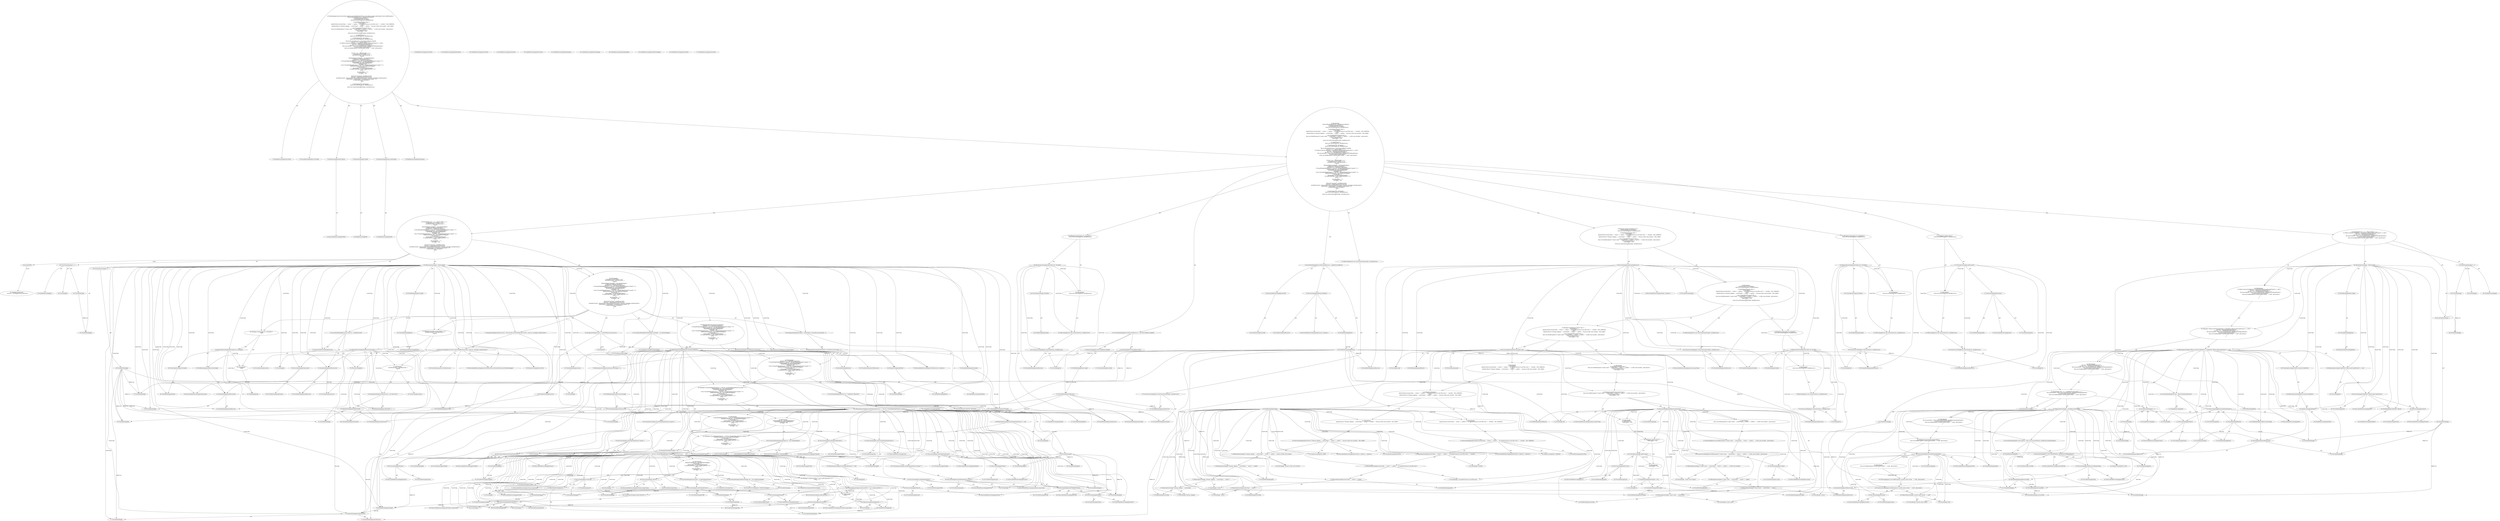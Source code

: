 digraph "getResourcesToAdd#?,FileSet[],File,boolean" {
0 [label="2:CtTypeReferenceImpl@ArchiveState" shape=ellipse]
1 [label="2:CtVirtualElement@getResourcesToAdd" shape=ellipse]
2 [label="2:CtParameterImpl@FileSet[] filesets" shape=ellipse]
3 [label="2:CtArrayTypeReferenceImpl@FileSet[]" shape=ellipse]
4 [label="2:CtParameterImpl@File zipFile" shape=ellipse]
5 [label="2:CtTypeReferenceImpl@File" shape=ellipse]
6 [label="2:CtParameterImpl@boolean needsUpdate" shape=ellipse]
7 [label="2:CtTypeReferenceImpl@boolean" shape=ellipse]
8 [label="3:CtTypeReferenceImpl@BuildException" shape=ellipse]
9 [label="4:CtVirtualElement@Resource[][]" shape=ellipse]
10 [label="4:CtArrayTypeReferenceImpl@Resource[][]" shape=ellipse]
11 [label="4:CtExecutableReferenceImpl@grabResources(<unknown>)" shape=ellipse]
12 [label="4:CtVirtualElement@grabResources" shape=ellipse]
13 [label="4:CtVariableReadImpl@filesets" shape=ellipse]
14 [label="4:CtInvocationImpl@grabResources(filesets)" shape=ellipse]
15 [label="4:CtVirtualElement@initialResources" shape=ellipse]
16 [label="4:CtLocalVariableImpl@Resource[][] initialResources = grabResources(filesets)" shape=ellipse]
17 [label="5:CtExecutableReferenceImpl@isEmpty(<unknown>)" shape=ellipse]
18 [label="5:CtVirtualElement@isEmpty" shape=ellipse]
19 [label="5:CtVariableReadImpl@initialResources" shape=ellipse]
20 [label="5:CtInvocationImpl@isEmpty(initialResources)" shape=ellipse]
21 [label="6:CtVariableReadImpl@needsUpdate" shape=ellipse]
22 [label="6:CtFieldReadImpl@doUpdate" shape=ellipse]
23 [label="6:CtBinaryOperatorImpl@needsUpdate && doUpdate" shape=ellipse]
24 [label="7:CtTypeReferenceImpl@ArchiveState" shape=ellipse]
25 [label="7:CtLiteralImpl@true" shape=ellipse]
26 [label="7:CtVariableReadImpl@initialResources" shape=ellipse]
27 [label="7:CtConstructorCallImpl@new ArchiveState(true, initialResources)" shape=ellipse]
28 [label="7:CtReturnImpl@return new ArchiveState(true, initialResources)" shape=ellipse]
29 [label="6:CtBlockImpl@\{
    return new ArchiveState(true, initialResources);
\}" shape=ellipse]
30 [label="6:CtIfImpl@if (needsUpdate && doUpdate) \{
    return new ArchiveState(true, initialResources);
\}" shape=ellipse]
31 [label="9:CtExecutableReferenceImpl@equals(java.lang.String)" shape=ellipse]
32 [label="9:CtVirtualElement@equals" shape=ellipse]
33 [label="9:CtFieldReadImpl@emptyBehavior" shape=ellipse]
34 [label="9:CtLiteralImpl@\"skip\"" shape=ellipse]
35 [label="9:CtInvocationImpl@emptyBehavior.equals(\"skip\")" shape=ellipse]
36 [label="10:CtFieldReadImpl@doUpdate" shape=ellipse]
37 [label="11:CtExecutableReferenceImpl@logOnFirstPass(<unknown>,<unknown>)" shape=ellipse]
38 [label="11:CtVirtualElement@logOnFirstPass" shape=ellipse]
39 [label="12:CtFieldReadImpl@archiveType" shape=ellipse]
40 [label="12:CtLiteralImpl@\" archive \"" shape=ellipse]
41 [label="12:CtBinaryOperatorImpl@(archiveType + \" archive \")" shape=ellipse]
42 [label="12:CtVariableReadImpl@zipFile" shape=ellipse]
43 [label="12:CtBinaryOperatorImpl@((archiveType + \" archive \") + zipFile)" shape=ellipse]
44 [label="12:CtLiteralImpl@\" not updated because no new files were\"" shape=ellipse]
45 [label="12:CtBinaryOperatorImpl@(((archiveType + \" archive \") + zipFile) + \" not updated because no new files were\")" shape=ellipse]
46 [label="13:CtLiteralImpl@\" included.\"" shape=ellipse]
47 [label="12:CtBinaryOperatorImpl@(((archiveType + \" archive \") + zipFile) + \" not updated because no new files were\") + \" included.\"" shape=ellipse]
48 [label="14:CtTypeAccessImpl@MSG_VERBOSE" shape=ellipse]
49 [label="11:CtInvocationImpl@logOnFirstPass((((archiveType + \" archive \") + zipFile) + \" not updated because no new files were\") + \" included.\", MSG_VERBOSE)" shape=ellipse]
50 [label="10:CtBlockImpl@\{
    logOnFirstPass((((archiveType + \" archive \") + zipFile) + \" not updated because no new files were\") + \" included.\", MSG_VERBOSE);
\}" shape=ellipse]
51 [label="16:CtExecutableReferenceImpl@logOnFirstPass(<unknown>,<unknown>)" shape=ellipse]
52 [label="16:CtVirtualElement@logOnFirstPass" shape=ellipse]
53 [label="17:CtLiteralImpl@\"Warning: skipping \"" shape=ellipse]
54 [label="17:CtFieldReadImpl@archiveType" shape=ellipse]
55 [label="17:CtBinaryOperatorImpl@(\"Warning: skipping \" + archiveType)" shape=ellipse]
56 [label="17:CtLiteralImpl@\" archive \"" shape=ellipse]
57 [label="17:CtBinaryOperatorImpl@((\"Warning: skipping \" + archiveType) + \" archive \")" shape=ellipse]
58 [label="17:CtVariableReadImpl@zipFile" shape=ellipse]
59 [label="17:CtBinaryOperatorImpl@(((\"Warning: skipping \" + archiveType) + \" archive \") + zipFile)" shape=ellipse]
60 [label="18:CtLiteralImpl@\" because no files were included.\"" shape=ellipse]
61 [label="17:CtBinaryOperatorImpl@(((\"Warning: skipping \" + archiveType) + \" archive \") + zipFile) + \" because no files were included.\"" shape=ellipse]
62 [label="19:CtTypeAccessImpl@MSG_WARN" shape=ellipse]
63 [label="16:CtInvocationImpl@logOnFirstPass((((\"Warning: skipping \" + archiveType) + \" archive \") + zipFile) + \" because no files were included.\", MSG_WARN)" shape=ellipse]
64 [label="15:CtBlockImpl@\{
    logOnFirstPass((((\"Warning: skipping \" + archiveType) + \" archive \") + zipFile) + \" because no files were included.\", MSG_WARN);
\}" shape=ellipse]
65 [label="10:CtIfImpl@if (doUpdate) \{
    logOnFirstPass((((archiveType + \" archive \") + zipFile) + \" not updated because no new files were\") + \" included.\", MSG_VERBOSE);
\} else \{
    logOnFirstPass((((\"Warning: skipping \" + archiveType) + \" archive \") + zipFile) + \" because no files were included.\", MSG_WARN);
\}" shape=ellipse]
66 [label="9:CtBlockImpl@\{
    if (doUpdate) \{
        logOnFirstPass((((archiveType + \" archive \") + zipFile) + \" not updated because no new files were\") + \" included.\", MSG_VERBOSE);
    \} else \{
        logOnFirstPass((((\"Warning: skipping \" + archiveType) + \" archive \") + zipFile) + \" because no files were included.\", MSG_WARN);
    \}
\}" shape=ellipse]
67 [label="21:CtExecutableReferenceImpl@equals(java.lang.String)" shape=ellipse]
68 [label="21:CtVirtualElement@equals" shape=ellipse]
69 [label="21:CtFieldReadImpl@emptyBehavior" shape=ellipse]
70 [label="21:CtLiteralImpl@\"fail\"" shape=ellipse]
71 [label="21:CtInvocationImpl@emptyBehavior.equals(\"fail\")" shape=ellipse]
72 [label="22:CtTypeReferenceImpl@BuildException" shape=ellipse]
73 [label="23:CtLiteralImpl@\"Cannot create \"" shape=ellipse]
74 [label="23:CtFieldReadImpl@archiveType" shape=ellipse]
75 [label="23:CtBinaryOperatorImpl@(\"Cannot create \" + archiveType)" shape=ellipse]
76 [label="23:CtLiteralImpl@\" archive \"" shape=ellipse]
77 [label="23:CtBinaryOperatorImpl@((\"Cannot create \" + archiveType) + \" archive \")" shape=ellipse]
78 [label="23:CtVariableReadImpl@zipFile" shape=ellipse]
79 [label="23:CtBinaryOperatorImpl@(((\"Cannot create \" + archiveType) + \" archive \") + zipFile)" shape=ellipse]
80 [label="24:CtLiteralImpl@\": no files were included.\"" shape=ellipse]
81 [label="23:CtBinaryOperatorImpl@(((\"Cannot create \" + archiveType) + \" archive \") + zipFile) + \": no files were included.\"" shape=ellipse]
82 [label="25:CtExecutableReferenceImpl@getLocation()" shape=ellipse]
83 [label="25:CtVirtualElement@getLocation" shape=ellipse]
84 [label="25:CtInvocationImpl@getLocation()" shape=ellipse]
85 [label="22:CtConstructorCallImpl@new BuildException((((\"Cannot create \" + archiveType) + \" archive \") + zipFile) + \": no files were included.\", getLocation())" shape=ellipse]
86 [label="22:CtThrowImpl@throw new BuildException((((\"Cannot create \" + archiveType) + \" archive \") + zipFile) + \": no files were included.\", getLocation())" shape=ellipse]
87 [label="21:CtBlockImpl@\{
    throw new BuildException((((\"Cannot create \" + archiveType) + \" archive \") + zipFile) + \": no files were included.\", getLocation());
\}" shape=ellipse]
88 [label="26:CtExecutableReferenceImpl@exists()" shape=ellipse]
89 [label="26:CtVirtualElement@exists" shape=ellipse]
90 [label="26:CtVariableReadImpl@zipFile" shape=ellipse]
91 [label="26:CtInvocationImpl@zipFile.exists()" shape=ellipse]
92 [label="26:CtUnaryOperatorImpl@!zipFile.exists()" shape=ellipse]
93 [label="27:CtVariableWriteImpl@needsUpdate" shape=ellipse]
94 [label="27:CtLiteralImpl@true" shape=ellipse]
95 [label="27:CtAssignmentImpl@needsUpdate = true" shape=ellipse]
96 [label="26:CtBlockImpl@\{
    needsUpdate = true;
\}" shape=ellipse]
97 [label="26:CtIfImpl@if (!zipFile.exists()) \{
    needsUpdate = true;
\}" shape=ellipse]
98 [label="26:CtBlockImpl@
    if (!zipFile.exists()) \{
        needsUpdate = true;
    \}
" shape=ellipse]
99 [label="21:CtIfImpl@if (emptyBehavior.equals(\"fail\")) \{
    throw new BuildException((((\"Cannot create \" + archiveType) + \" archive \") + zipFile) + \": no files were included.\", getLocation());
\} else if (!zipFile.exists()) \{
    needsUpdate = true;
\}" shape=ellipse]
100 [label="21:CtBlockImpl@
    if (emptyBehavior.equals(\"fail\")) \{
        throw new BuildException((((\"Cannot create \" + archiveType) + \" archive \") + zipFile) + \": no files were included.\", getLocation());
    \} else if (!zipFile.exists()) \{
        needsUpdate = true;
    \}
" shape=ellipse]
101 [label="9:CtIfImpl@if (emptyBehavior.equals(\"skip\")) \{
    if (doUpdate) \{
        logOnFirstPass((((archiveType + \" archive \") + zipFile) + \" not updated because no new files were\") + \" included.\", MSG_VERBOSE);
    \} else \{
        logOnFirstPass((((\"Warning: skipping \" + archiveType) + \" archive \") + zipFile) + \" because no files were included.\", MSG_WARN);
    \}
\} else if (emptyBehavior.equals(\"fail\")) \{
    throw new BuildException((((\"Cannot create \" + archiveType) + \" archive \") + zipFile) + \": no files were included.\", getLocation());
\} else if (!zipFile.exists()) \{
    needsUpdate = true;
\}" shape=ellipse]
102 [label="29:CtTypeReferenceImpl@ArchiveState" shape=ellipse]
103 [label="29:CtVariableReadImpl@needsUpdate" shape=ellipse]
104 [label="29:CtVariableReadImpl@initialResources" shape=ellipse]
105 [label="29:CtConstructorCallImpl@new ArchiveState(needsUpdate, initialResources)" shape=ellipse]
106 [label="29:CtReturnImpl@return new ArchiveState(needsUpdate, initialResources)" shape=ellipse]
107 [label="5:CtBlockImpl@\{
    if (needsUpdate && doUpdate) \{
        return new ArchiveState(true, initialResources);
    \}
    if (emptyBehavior.equals(\"skip\")) \{
        if (doUpdate) \{
            logOnFirstPass((((archiveType + \" archive \") + zipFile) + \" not updated because no new files were\") + \" included.\", MSG_VERBOSE);
        \} else \{
            logOnFirstPass((((\"Warning: skipping \" + archiveType) + \" archive \") + zipFile) + \" because no files were included.\", MSG_WARN);
        \}
    \} else if (emptyBehavior.equals(\"fail\")) \{
        throw new BuildException((((\"Cannot create \" + archiveType) + \" archive \") + zipFile) + \": no files were included.\", getLocation());
    \} else if (!zipFile.exists()) \{
        needsUpdate = true;
    \}
    return new ArchiveState(needsUpdate, initialResources);
\}" shape=ellipse]
108 [label="5:CtIfImpl@if (isEmpty(initialResources)) \{
    if (needsUpdate && doUpdate) \{
        return new ArchiveState(true, initialResources);
    \}
    if (emptyBehavior.equals(\"skip\")) \{
        if (doUpdate) \{
            logOnFirstPass((((archiveType + \" archive \") + zipFile) + \" not updated because no new files were\") + \" included.\", MSG_VERBOSE);
        \} else \{
            logOnFirstPass((((\"Warning: skipping \" + archiveType) + \" archive \") + zipFile) + \" because no files were included.\", MSG_WARN);
        \}
    \} else if (emptyBehavior.equals(\"fail\")) \{
        throw new BuildException((((\"Cannot create \" + archiveType) + \" archive \") + zipFile) + \": no files were included.\", getLocation());
    \} else if (!zipFile.exists()) \{
        needsUpdate = true;
    \}
    return new ArchiveState(needsUpdate, initialResources);
\}" shape=ellipse]
109 [label="31:CtExecutableReferenceImpl@exists()" shape=ellipse]
110 [label="31:CtVirtualElement@exists" shape=ellipse]
111 [label="31:CtVariableReadImpl@zipFile" shape=ellipse]
112 [label="31:CtInvocationImpl@zipFile.exists()" shape=ellipse]
113 [label="31:CtUnaryOperatorImpl@!zipFile.exists()" shape=ellipse]
114 [label="32:CtTypeReferenceImpl@ArchiveState" shape=ellipse]
115 [label="32:CtLiteralImpl@true" shape=ellipse]
116 [label="32:CtVariableReadImpl@initialResources" shape=ellipse]
117 [label="32:CtConstructorCallImpl@new ArchiveState(true, initialResources)" shape=ellipse]
118 [label="32:CtReturnImpl@return new ArchiveState(true, initialResources)" shape=ellipse]
119 [label="31:CtBlockImpl@\{
    return new ArchiveState(true, initialResources);
\}" shape=ellipse]
120 [label="31:CtIfImpl@if (!zipFile.exists()) \{
    return new ArchiveState(true, initialResources);
\}" shape=ellipse]
121 [label="34:CtVariableReadImpl@needsUpdate" shape=ellipse]
122 [label="34:CtFieldReadImpl@doUpdate" shape=ellipse]
123 [label="34:CtUnaryOperatorImpl@(!doUpdate)" shape=ellipse]
124 [label="34:CtBinaryOperatorImpl@needsUpdate && (!doUpdate)" shape=ellipse]
125 [label="35:CtTypeReferenceImpl@ArchiveState" shape=ellipse]
126 [label="35:CtLiteralImpl@true" shape=ellipse]
127 [label="35:CtVariableReadImpl@initialResources" shape=ellipse]
128 [label="35:CtConstructorCallImpl@new ArchiveState(true, initialResources)" shape=ellipse]
129 [label="35:CtReturnImpl@return new ArchiveState(true, initialResources)" shape=ellipse]
130 [label="34:CtBlockImpl@\{
    return new ArchiveState(true, initialResources);
\}" shape=ellipse]
131 [label="34:CtIfImpl@if (needsUpdate && (!doUpdate)) \{
    return new ArchiveState(true, initialResources);
\}" shape=ellipse]
132 [label="37:CtVirtualElement@Resource[][]" shape=ellipse]
133 [label="37:CtArrayTypeReferenceImpl@Resource[][]" shape=ellipse]
134 [label="37:CtNewArrayImpl@new Resource[filesets.length][]" shape=ellipse]
135 [label="37:CtFieldReadImpl@filesets.length" shape=ellipse]
136 [label="37:CtVirtualElement@newerResources" shape=ellipse]
137 [label="37:CtLocalVariableImpl@Resource[][] newerResources = new Resource[filesets.length][]" shape=ellipse]
138 [label="38:CtTypeReferenceImpl@int" shape=ellipse]
139 [label="38:CtLiteralImpl@0" shape=ellipse]
140 [label="38:CtVirtualElement@i" shape=ellipse]
141 [label="38:CtLocalVariableImpl@int i = 0" shape=ellipse]
142 [label="38:CtVariableReadImpl@i" shape=ellipse]
143 [label="38:CtVariableReadImpl@filesets" shape=ellipse]
144 [label="38:CtParameterReferenceImpl@filesets" shape=ellipse]
145 [label="38:CtFieldReadImpl@filesets.length" shape=ellipse]
146 [label="38:CtBinaryOperatorImpl@i < filesets.length" shape=ellipse]
147 [label="38:CtVariableWriteImpl@i" shape=ellipse]
148 [label="38:CtUnaryOperatorImpl@i++" shape=ellipse]
149 [label="39:CtFieldReadImpl@fileset" shape=ellipse]
150 [label="39:CtTypeAccessImpl@ZipFileSet" shape=ellipse]
151 [label="39:CtTypeReferenceImpl@ZipFileSet" shape=ellipse]
152 [label="39:CtBinaryOperatorImpl@(fileset instanceof ZipFileSet)" shape=ellipse]
153 [label="39:CtUnaryOperatorImpl@(!(fileset instanceof ZipFileSet))" shape=ellipse]
154 [label="40:CtExecutableReferenceImpl@getSrc()" shape=ellipse]
155 [label="40:CtVirtualElement@getSrc" shape=ellipse]
156 [label="40:CtFieldReadImpl@((ZipFileSet) (fileset))" shape=ellipse]
157 [label="40:CtTypeReferenceImpl@ZipFileSet" shape=ellipse]
158 [label="40:CtExecutableReferenceImpl@getProject()" shape=ellipse]
159 [label="40:CtVirtualElement@getProject" shape=ellipse]
160 [label="40:CtInvocationImpl@getProject()" shape=ellipse]
161 [label="40:CtInvocationImpl@((ZipFileSet) (fileset)).getSrc(getProject())" shape=ellipse]
162 [label="40:CtLiteralImpl@null" shape=ellipse]
163 [label="40:CtBinaryOperatorImpl@(((ZipFileSet) (fileset)).getSrc(getProject()) == null)" shape=ellipse]
164 [label="39:CtBinaryOperatorImpl@(!(fileset instanceof ZipFileSet)) || (((ZipFileSet) (fileset)).getSrc(getProject()) == null)" shape=ellipse]
165 [label="41:CtTypeReferenceImpl@File" shape=ellipse]
166 [label="41:CtExecutableReferenceImpl@getDir()" shape=ellipse]
167 [label="41:CtVirtualElement@getDir" shape=ellipse]
168 [label="41:CtVariableReadImpl@filesets" shape=ellipse]
169 [label="41:CtVariableReadImpl@i" shape=ellipse]
170 [label="41:CtArrayReadImpl@filesets[i]" shape=ellipse]
171 [label="41:CtExecutableReferenceImpl@getProject()" shape=ellipse]
172 [label="41:CtVirtualElement@getProject" shape=ellipse]
173 [label="41:CtInvocationImpl@getProject()" shape=ellipse]
174 [label="41:CtInvocationImpl@filesets[i].getDir(getProject())" shape=ellipse]
175 [label="41:CtVirtualElement@base" shape=ellipse]
176 [label="41:CtLocalVariableImpl@File base = filesets[i].getDir(getProject())" shape=ellipse]
177 [label="42:CtTypeReferenceImpl@int" shape=ellipse]
178 [label="42:CtLiteralImpl@0" shape=ellipse]
179 [label="42:CtVirtualElement@j" shape=ellipse]
180 [label="42:CtLocalVariableImpl@int j = 0" shape=ellipse]
181 [label="42:CtVariableReadImpl@j" shape=ellipse]
182 [label="42:CtVariableReadImpl@initialResources" shape=ellipse]
183 [label="42:CtVariableReadImpl@i" shape=ellipse]
184 [label="42:CtArrayReadImpl@initialResources[i]" shape=ellipse]
185 [label="42:CtFieldReadImpl@initialResources[i].length" shape=ellipse]
186 [label="42:CtBinaryOperatorImpl@j < initialResources[i].length" shape=ellipse]
187 [label="42:CtVariableWriteImpl@j" shape=ellipse]
188 [label="42:CtUnaryOperatorImpl@j++" shape=ellipse]
189 [label="43:CtTypeReferenceImpl@File" shape=ellipse]
190 [label="43:CtExecutableReferenceImpl@resolveFile(File)" shape=ellipse]
191 [label="43:CtVirtualElement@resolveFile" shape=ellipse]
192 [label="43:CtTypeAccessImpl@FILE_UTILS" shape=ellipse]
193 [label="43:CtVariableReadImpl@base" shape=ellipse]
194 [label="43:CtExecutableReferenceImpl@getName()" shape=ellipse]
195 [label="43:CtVirtualElement@getName" shape=ellipse]
196 [label="43:CtVariableReadImpl@initialResources" shape=ellipse]
197 [label="43:CtVariableReadImpl@i" shape=ellipse]
198 [label="43:CtArrayReadImpl@initialResources[i]" shape=ellipse]
199 [label="43:CtVariableReadImpl@j" shape=ellipse]
200 [label="43:CtArrayReadImpl@initialResources[i][j]" shape=ellipse]
201 [label="43:CtInvocationImpl@initialResources[i][j].getName()" shape=ellipse]
202 [label="43:CtInvocationImpl@FILE_UTILS.resolveFile(base, initialResources[i][j].getName())" shape=ellipse]
203 [label="43:CtVirtualElement@resourceAsFile" shape=ellipse]
204 [label="43:CtLocalVariableImpl@File resourceAsFile = FILE_UTILS.resolveFile(base, initialResources[i][j].getName())" shape=ellipse]
205 [label="44:CtExecutableReferenceImpl@equals(File)" shape=ellipse]
206 [label="44:CtVirtualElement@equals" shape=ellipse]
207 [label="44:CtVariableReadImpl@resourceAsFile" shape=ellipse]
208 [label="44:CtVariableReadImpl@zipFile" shape=ellipse]
209 [label="44:CtInvocationImpl@resourceAsFile.equals(zipFile)" shape=ellipse]
210 [label="45:CtTypeReferenceImpl@BuildException" shape=ellipse]
211 [label="45:CtLiteralImpl@\"A zip file cannot include \"" shape=ellipse]
212 [label="45:CtLiteralImpl@\"itself\"" shape=ellipse]
213 [label="45:CtBinaryOperatorImpl@\"A zip file cannot include \" + \"itself\"" shape=ellipse]
214 [label="45:CtExecutableReferenceImpl@getLocation()" shape=ellipse]
215 [label="45:CtVirtualElement@getLocation" shape=ellipse]
216 [label="45:CtInvocationImpl@getLocation()" shape=ellipse]
217 [label="45:CtConstructorCallImpl@new BuildException(\"A zip file cannot include \" + \"itself\", getLocation())" shape=ellipse]
218 [label="45:CtThrowImpl@throw new BuildException(\"A zip file cannot include \" + \"itself\", getLocation())" shape=ellipse]
219 [label="44:CtBlockImpl@\{
    throw new BuildException(\"A zip file cannot include \" + \"itself\", getLocation());
\}" shape=ellipse]
220 [label="44:CtIfImpl@if (resourceAsFile.equals(zipFile)) \{
    throw new BuildException(\"A zip file cannot include \" + \"itself\", getLocation());
\}" shape=ellipse]
221 [label="42:CtBlockImpl@\{
    File resourceAsFile = FILE_UTILS.resolveFile(base, initialResources[i][j].getName());
    if (resourceAsFile.equals(zipFile)) \{
        throw new BuildException(\"A zip file cannot include \" + \"itself\", getLocation());
    \}
\}" shape=ellipse]
222 [label="42:CtForImpl@for (int j = 0; j < initialResources[i].length; j++) \{
    File resourceAsFile = FILE_UTILS.resolveFile(base, initialResources[i][j].getName());
    if (resourceAsFile.equals(zipFile)) \{
        throw new BuildException(\"A zip file cannot include \" + \"itself\", getLocation());
    \}
\}" shape=ellipse]
223 [label="40:CtBlockImpl@\{
    File base = filesets[i].getDir(getProject());
    for (int j = 0; j < initialResources[i].length; j++) \{
        File resourceAsFile = FILE_UTILS.resolveFile(base, initialResources[i][j].getName());
        if (resourceAsFile.equals(zipFile)) \{
            throw new BuildException(\"A zip file cannot include \" + \"itself\", getLocation());
        \}
    \}
\}" shape=ellipse]
224 [label="39:CtIfImpl@if ((!(fileset instanceof ZipFileSet)) || (((ZipFileSet) (fileset)).getSrc(getProject()) == null)) \{
    File base = filesets[i].getDir(getProject());
    for (int j = 0; j < initialResources[i].length; j++) \{
        File resourceAsFile = FILE_UTILS.resolveFile(base, initialResources[i][j].getName());
        if (resourceAsFile.equals(zipFile)) \{
            throw new BuildException(\"A zip file cannot include \" + \"itself\", getLocation());
        \}
    \}
\}" shape=ellipse]
225 [label="38:CtBlockImpl@\{
    if ((!(fileset instanceof ZipFileSet)) || (((ZipFileSet) (fileset)).getSrc(getProject()) == null)) \{
        File base = filesets[i].getDir(getProject());
        for (int j = 0; j < initialResources[i].length; j++) \{
            File resourceAsFile = FILE_UTILS.resolveFile(base, initialResources[i][j].getName());
            if (resourceAsFile.equals(zipFile)) \{
                throw new BuildException(\"A zip file cannot include \" + \"itself\", getLocation());
            \}
        \}
    \}
\}" shape=ellipse]
226 [label="38:CtForImpl@for (int i = 0; i < filesets.length; i++) \{
    if ((!(fileset instanceof ZipFileSet)) || (((ZipFileSet) (fileset)).getSrc(getProject()) == null)) \{
        File base = filesets[i].getDir(getProject());
        for (int j = 0; j < initialResources[i].length; j++) \{
            File resourceAsFile = FILE_UTILS.resolveFile(base, initialResources[i][j].getName());
            if (resourceAsFile.equals(zipFile)) \{
                throw new BuildException(\"A zip file cannot include \" + \"itself\", getLocation());
            \}
        \}
    \}
\}" shape=ellipse]
227 [label="50:CtTypeReferenceImpl@int" shape=ellipse]
228 [label="50:CtLiteralImpl@0" shape=ellipse]
229 [label="50:CtVirtualElement@i" shape=ellipse]
230 [label="50:CtLocalVariableImpl@int i = 0" shape=ellipse]
231 [label="50:CtVariableReadImpl@i" shape=ellipse]
232 [label="50:CtVariableReadImpl@filesets" shape=ellipse]
233 [label="50:CtParameterReferenceImpl@filesets" shape=ellipse]
234 [label="50:CtFieldReadImpl@filesets.length" shape=ellipse]
235 [label="50:CtBinaryOperatorImpl@i < filesets.length" shape=ellipse]
236 [label="50:CtVariableWriteImpl@i" shape=ellipse]
237 [label="50:CtUnaryOperatorImpl@i++" shape=ellipse]
238 [label="51:CtVariableReadImpl@initialResources" shape=ellipse]
239 [label="51:CtVariableReadImpl@i" shape=ellipse]
240 [label="51:CtArrayReadImpl@initialResources[i]" shape=ellipse]
241 [label="51:CtFieldReadImpl@initialResources[i].length" shape=ellipse]
242 [label="51:CtLiteralImpl@0" shape=ellipse]
243 [label="51:CtBinaryOperatorImpl@initialResources[i].length == 0" shape=ellipse]
244 [label="52:CtVariableReadImpl@newerResources" shape=ellipse]
245 [label="52:CtVariableReadImpl@i" shape=ellipse]
246 [label="52:CtArrayWriteImpl@newerResources[i]" shape=ellipse]
247 [label="52:CtNewArrayImpl@new Resource[]\{  \}" shape=ellipse]
248 [label="52:CtAssignmentImpl@newerResources[i] = new Resource[]\{  \}" shape=ellipse]
249 [label="53:CtContinueImpl@continue" shape=ellipse]
250 [label="51:CtBlockImpl@\{
    newerResources[i] = new Resource[]\{  \};
    continue;
\}" shape=ellipse]
251 [label="51:CtIfImpl@if (initialResources[i].length == 0) \{
    newerResources[i] = new Resource[]\{  \};
    continue;
\}" shape=ellipse]
252 [label="55:CtTypeReferenceImpl@FileNameMapper" shape=ellipse]
253 [label="55:CtTypeReferenceImpl@IdentityMapper" shape=ellipse]
254 [label="55:CtConstructorCallImpl@new IdentityMapper()" shape=ellipse]
255 [label="55:CtVirtualElement@myMapper" shape=ellipse]
256 [label="55:CtLocalVariableImpl@FileNameMapper myMapper = new IdentityMapper()" shape=ellipse]
257 [label="56:CtVariableReadImpl@filesets" shape=ellipse]
258 [label="56:CtVariableReadImpl@i" shape=ellipse]
259 [label="56:CtArrayReadImpl@filesets[i]" shape=ellipse]
260 [label="56:CtTypeAccessImpl@ZipFileSet" shape=ellipse]
261 [label="56:CtTypeReferenceImpl@ZipFileSet" shape=ellipse]
262 [label="56:CtBinaryOperatorImpl@filesets[i] instanceof ZipFileSet" shape=ellipse]
263 [label="57:CtTypeReferenceImpl@ZipFileSet" shape=ellipse]
264 [label="57:CtVariableReadImpl@filesets" shape=ellipse]
265 [label="57:CtVariableReadImpl@i" shape=ellipse]
266 [label="57:CtArrayReadImpl@((ZipFileSet) (filesets[i]))" shape=ellipse]
267 [label="57:CtTypeReferenceImpl@ZipFileSet" shape=ellipse]
268 [label="57:CtVirtualElement@zfs" shape=ellipse]
269 [label="57:CtLocalVariableImpl@ZipFileSet zfs = ((ZipFileSet) (filesets[i]))" shape=ellipse]
270 [label="58:CtExecutableReferenceImpl@getFullpath()" shape=ellipse]
271 [label="58:CtVirtualElement@getFullpath" shape=ellipse]
272 [label="58:CtVariableReadImpl@zfs" shape=ellipse]
273 [label="58:CtExecutableReferenceImpl@getProject()" shape=ellipse]
274 [label="58:CtVirtualElement@getProject" shape=ellipse]
275 [label="58:CtInvocationImpl@getProject()" shape=ellipse]
276 [label="58:CtInvocationImpl@zfs.getFullpath(getProject())" shape=ellipse]
277 [label="58:CtLiteralImpl@null" shape=ellipse]
278 [label="58:CtBinaryOperatorImpl@(zfs.getFullpath(getProject()) != null)" shape=ellipse]
279 [label="59:CtExecutableReferenceImpl@equals(java.lang.String)" shape=ellipse]
280 [label="59:CtVirtualElement@equals" shape=ellipse]
281 [label="59:CtExecutableReferenceImpl@getFullpath()" shape=ellipse]
282 [label="59:CtVirtualElement@getFullpath" shape=ellipse]
283 [label="59:CtVariableReadImpl@zfs" shape=ellipse]
284 [label="59:CtExecutableReferenceImpl@getProject()" shape=ellipse]
285 [label="59:CtVirtualElement@getProject" shape=ellipse]
286 [label="59:CtInvocationImpl@getProject()" shape=ellipse]
287 [label="59:CtInvocationImpl@zfs.getFullpath(getProject())" shape=ellipse]
288 [label="59:CtLiteralImpl@\"\"" shape=ellipse]
289 [label="59:CtInvocationImpl@zfs.getFullpath(getProject()).equals(\"\")" shape=ellipse]
290 [label="59:CtUnaryOperatorImpl@(!zfs.getFullpath(getProject()).equals(\"\"))" shape=ellipse]
291 [label="58:CtBinaryOperatorImpl@(zfs.getFullpath(getProject()) != null) && (!zfs.getFullpath(getProject()).equals(\"\"))" shape=ellipse]
292 [label="60:CtTypeReferenceImpl@MergingMapper" shape=ellipse]
293 [label="60:CtTypeReferenceImpl@MergingMapper" shape=ellipse]
294 [label="60:CtConstructorCallImpl@new MergingMapper()" shape=ellipse]
295 [label="60:CtVirtualElement@fm" shape=ellipse]
296 [label="60:CtLocalVariableImpl@MergingMapper fm = new MergingMapper()" shape=ellipse]
297 [label="61:CtExecutableReferenceImpl@setTo()" shape=ellipse]
298 [label="61:CtVirtualElement@setTo" shape=ellipse]
299 [label="61:CtVariableReadImpl@fm" shape=ellipse]
300 [label="61:CtExecutableReferenceImpl@getFullpath()" shape=ellipse]
301 [label="61:CtVirtualElement@getFullpath" shape=ellipse]
302 [label="61:CtVariableReadImpl@zfs" shape=ellipse]
303 [label="61:CtExecutableReferenceImpl@getProject()" shape=ellipse]
304 [label="61:CtVirtualElement@getProject" shape=ellipse]
305 [label="61:CtInvocationImpl@getProject()" shape=ellipse]
306 [label="61:CtInvocationImpl@zfs.getFullpath(getProject())" shape=ellipse]
307 [label="61:CtInvocationImpl@fm.setTo(zfs.getFullpath(getProject()))" shape=ellipse]
308 [label="62:CtVariableWriteImpl@myMapper" shape=ellipse]
309 [label="62:CtVariableReadImpl@fm" shape=ellipse]
310 [label="62:CtAssignmentImpl@myMapper = fm" shape=ellipse]
311 [label="59:CtBlockImpl@\{
    MergingMapper fm = new MergingMapper();
    fm.setTo(zfs.getFullpath(getProject()));
    myMapper = fm;
\}" shape=ellipse]
312 [label="63:CtExecutableReferenceImpl@getPrefix()" shape=ellipse]
313 [label="63:CtVirtualElement@getPrefix" shape=ellipse]
314 [label="63:CtVariableReadImpl@zfs" shape=ellipse]
315 [label="63:CtExecutableReferenceImpl@getProject()" shape=ellipse]
316 [label="63:CtVirtualElement@getProject" shape=ellipse]
317 [label="63:CtInvocationImpl@getProject()" shape=ellipse]
318 [label="63:CtInvocationImpl@zfs.getPrefix(getProject())" shape=ellipse]
319 [label="63:CtLiteralImpl@null" shape=ellipse]
320 [label="63:CtBinaryOperatorImpl@(zfs.getPrefix(getProject()) != null)" shape=ellipse]
321 [label="64:CtExecutableReferenceImpl@equals(java.lang.String)" shape=ellipse]
322 [label="64:CtVirtualElement@equals" shape=ellipse]
323 [label="64:CtExecutableReferenceImpl@getPrefix()" shape=ellipse]
324 [label="64:CtVirtualElement@getPrefix" shape=ellipse]
325 [label="64:CtVariableReadImpl@zfs" shape=ellipse]
326 [label="64:CtExecutableReferenceImpl@getProject()" shape=ellipse]
327 [label="64:CtVirtualElement@getProject" shape=ellipse]
328 [label="64:CtInvocationImpl@getProject()" shape=ellipse]
329 [label="64:CtInvocationImpl@zfs.getPrefix(getProject())" shape=ellipse]
330 [label="64:CtLiteralImpl@\"\"" shape=ellipse]
331 [label="64:CtInvocationImpl@zfs.getPrefix(getProject()).equals(\"\")" shape=ellipse]
332 [label="64:CtUnaryOperatorImpl@(!zfs.getPrefix(getProject()).equals(\"\"))" shape=ellipse]
333 [label="63:CtBinaryOperatorImpl@(zfs.getPrefix(getProject()) != null) && (!zfs.getPrefix(getProject()).equals(\"\"))" shape=ellipse]
334 [label="65:CtTypeReferenceImpl@GlobPatternMapper" shape=ellipse]
335 [label="65:CtTypeReferenceImpl@GlobPatternMapper" shape=ellipse]
336 [label="65:CtConstructorCallImpl@new GlobPatternMapper()" shape=ellipse]
337 [label="65:CtVirtualElement@gm" shape=ellipse]
338 [label="65:CtLocalVariableImpl@GlobPatternMapper gm = new GlobPatternMapper()" shape=ellipse]
339 [label="66:CtExecutableReferenceImpl@setFrom(java.lang.String)" shape=ellipse]
340 [label="66:CtVirtualElement@setFrom" shape=ellipse]
341 [label="66:CtVariableReadImpl@gm" shape=ellipse]
342 [label="66:CtLiteralImpl@\"*\"" shape=ellipse]
343 [label="66:CtInvocationImpl@gm.setFrom(\"*\")" shape=ellipse]
344 [label="67:CtTypeReferenceImpl@String" shape=ellipse]
345 [label="67:CtExecutableReferenceImpl@getPrefix()" shape=ellipse]
346 [label="67:CtVirtualElement@getPrefix" shape=ellipse]
347 [label="67:CtVariableReadImpl@zfs" shape=ellipse]
348 [label="67:CtExecutableReferenceImpl@getProject()" shape=ellipse]
349 [label="67:CtVirtualElement@getProject" shape=ellipse]
350 [label="67:CtInvocationImpl@getProject()" shape=ellipse]
351 [label="67:CtInvocationImpl@zfs.getPrefix(getProject())" shape=ellipse]
352 [label="67:CtVirtualElement@prefix" shape=ellipse]
353 [label="67:CtLocalVariableImpl@String prefix = zfs.getPrefix(getProject())" shape=ellipse]
354 [label="68:CtExecutableReferenceImpl@endsWith(java.lang.String)" shape=ellipse]
355 [label="68:CtVirtualElement@endsWith" shape=ellipse]
356 [label="68:CtVariableReadImpl@prefix" shape=ellipse]
357 [label="68:CtLiteralImpl@\"/\"" shape=ellipse]
358 [label="68:CtInvocationImpl@prefix.endsWith(\"/\")" shape=ellipse]
359 [label="68:CtUnaryOperatorImpl@(!prefix.endsWith(\"/\"))" shape=ellipse]
360 [label="68:CtExecutableReferenceImpl@endsWith(java.lang.String)" shape=ellipse]
361 [label="68:CtVirtualElement@endsWith" shape=ellipse]
362 [label="68:CtVariableReadImpl@prefix" shape=ellipse]
363 [label="68:CtLiteralImpl@\"\\\"" shape=ellipse]
364 [label="68:CtInvocationImpl@prefix.endsWith(\"\\\")" shape=ellipse]
365 [label="68:CtUnaryOperatorImpl@(!prefix.endsWith(\"\\\"))" shape=ellipse]
366 [label="68:CtBinaryOperatorImpl@(!prefix.endsWith(\"/\")) && (!prefix.endsWith(\"\\\"))" shape=ellipse]
367 [label="69:CtVariableWriteImpl@prefix" shape=ellipse]
368 [label="69:CtLiteralImpl@\"/\"" shape=ellipse]
369 [label="69:CtOperatorAssignmentImpl@prefix += \"/\"" shape=ellipse]
370 [label="68:CtBlockImpl@\{
    prefix += \"/\";
\}" shape=ellipse]
371 [label="68:CtIfImpl@if ((!prefix.endsWith(\"/\")) && (!prefix.endsWith(\"\\\"))) \{
    prefix += \"/\";
\}" shape=ellipse]
372 [label="71:CtExecutableReferenceImpl@setTo(java.lang.String)" shape=ellipse]
373 [label="71:CtVirtualElement@setTo" shape=ellipse]
374 [label="71:CtVariableReadImpl@gm" shape=ellipse]
375 [label="71:CtVariableReadImpl@prefix" shape=ellipse]
376 [label="71:CtLiteralImpl@\"*\"" shape=ellipse]
377 [label="71:CtBinaryOperatorImpl@prefix + \"*\"" shape=ellipse]
378 [label="71:CtInvocationImpl@gm.setTo(prefix + \"*\")" shape=ellipse]
379 [label="72:CtVariableWriteImpl@myMapper" shape=ellipse]
380 [label="72:CtVariableReadImpl@gm" shape=ellipse]
381 [label="72:CtAssignmentImpl@myMapper = gm" shape=ellipse]
382 [label="64:CtBlockImpl@\{
    GlobPatternMapper gm = new GlobPatternMapper();
    gm.setFrom(\"*\");
    String prefix = zfs.getPrefix(getProject());
    if ((!prefix.endsWith(\"/\")) && (!prefix.endsWith(\"\\\"))) \{
        prefix += \"/\";
    \}
    gm.setTo(prefix + \"*\");
    myMapper = gm;
\}" shape=ellipse]
383 [label="63:CtIfImpl@if ((zfs.getPrefix(getProject()) != null) && (!zfs.getPrefix(getProject()).equals(\"\"))) \{
    GlobPatternMapper gm = new GlobPatternMapper();
    gm.setFrom(\"*\");
    String prefix = zfs.getPrefix(getProject());
    if ((!prefix.endsWith(\"/\")) && (!prefix.endsWith(\"\\\"))) \{
        prefix += \"/\";
    \}
    gm.setTo(prefix + \"*\");
    myMapper = gm;
\}" shape=ellipse]
384 [label="63:CtBlockImpl@
    if ((zfs.getPrefix(getProject()) != null) && (!zfs.getPrefix(getProject()).equals(\"\"))) \{
        GlobPatternMapper gm = new GlobPatternMapper();
        gm.setFrom(\"*\");
        String prefix = zfs.getPrefix(getProject());
        if ((!prefix.endsWith(\"/\")) && (!prefix.endsWith(\"\\\"))) \{
            prefix += \"/\";
        \}
        gm.setTo(prefix + \"*\");
        myMapper = gm;
    \}
" shape=ellipse]
385 [label="58:CtIfImpl@if ((zfs.getFullpath(getProject()) != null) && (!zfs.getFullpath(getProject()).equals(\"\"))) \{
    MergingMapper fm = new MergingMapper();
    fm.setTo(zfs.getFullpath(getProject()));
    myMapper = fm;
\} else if ((zfs.getPrefix(getProject()) != null) && (!zfs.getPrefix(getProject()).equals(\"\"))) \{
    GlobPatternMapper gm = new GlobPatternMapper();
    gm.setFrom(\"*\");
    String prefix = zfs.getPrefix(getProject());
    if ((!prefix.endsWith(\"/\")) && (!prefix.endsWith(\"\\\"))) \{
        prefix += \"/\";
    \}
    gm.setTo(prefix + \"*\");
    myMapper = gm;
\}" shape=ellipse]
386 [label="56:CtBlockImpl@\{
    ZipFileSet zfs = ((ZipFileSet) (filesets[i]));
    if ((zfs.getFullpath(getProject()) != null) && (!zfs.getFullpath(getProject()).equals(\"\"))) \{
        MergingMapper fm = new MergingMapper();
        fm.setTo(zfs.getFullpath(getProject()));
        myMapper = fm;
    \} else if ((zfs.getPrefix(getProject()) != null) && (!zfs.getPrefix(getProject()).equals(\"\"))) \{
        GlobPatternMapper gm = new GlobPatternMapper();
        gm.setFrom(\"*\");
        String prefix = zfs.getPrefix(getProject());
        if ((!prefix.endsWith(\"/\")) && (!prefix.endsWith(\"\\\"))) \{
            prefix += \"/\";
        \}
        gm.setTo(prefix + \"*\");
        myMapper = gm;
    \}
\}" shape=ellipse]
387 [label="56:CtIfImpl@if (filesets[i] instanceof ZipFileSet) \{
    ZipFileSet zfs = ((ZipFileSet) (filesets[i]));
    if ((zfs.getFullpath(getProject()) != null) && (!zfs.getFullpath(getProject()).equals(\"\"))) \{
        MergingMapper fm = new MergingMapper();
        fm.setTo(zfs.getFullpath(getProject()));
        myMapper = fm;
    \} else if ((zfs.getPrefix(getProject()) != null) && (!zfs.getPrefix(getProject()).equals(\"\"))) \{
        GlobPatternMapper gm = new GlobPatternMapper();
        gm.setFrom(\"*\");
        String prefix = zfs.getPrefix(getProject());
        if ((!prefix.endsWith(\"/\")) && (!prefix.endsWith(\"\\\"))) \{
            prefix += \"/\";
        \}
        gm.setTo(prefix + \"*\");
        myMapper = gm;
    \}
\}" shape=ellipse]
388 [label="75:CtVirtualElement@Resource[]" shape=ellipse]
389 [label="75:CtArrayTypeReferenceImpl@Resource[]" shape=ellipse]
390 [label="75:CtVariableReadImpl@initialResources" shape=ellipse]
391 [label="75:CtVariableReadImpl@i" shape=ellipse]
392 [label="75:CtArrayReadImpl@initialResources[i]" shape=ellipse]
393 [label="75:CtVirtualElement@resources" shape=ellipse]
394 [label="75:CtLocalVariableImpl@Resource[] resources = initialResources[i]" shape=ellipse]
395 [label="76:CtVariableWriteImpl@resources" shape=ellipse]
396 [label="76:CtExecutableReferenceImpl@selectFileResources(<unknown>)" shape=ellipse]
397 [label="76:CtVirtualElement@selectFileResources" shape=ellipse]
398 [label="76:CtVariableReadImpl@resources" shape=ellipse]
399 [label="76:CtInvocationImpl@selectFileResources(resources)" shape=ellipse]
400 [label="76:CtAssignmentImpl@resources = selectFileResources(resources)" shape=ellipse]
401 [label="77:CtVariableReadImpl@newerResources" shape=ellipse]
402 [label="77:CtVariableReadImpl@i" shape=ellipse]
403 [label="77:CtArrayWriteImpl@newerResources[i]" shape=ellipse]
404 [label="78:CtExecutableReferenceImpl@selectOutOfDateSources(PlaceHold,Resource[],FileNameMapper)" shape=ellipse]
405 [label="78:CtVirtualElement@selectOutOfDateSources" shape=ellipse]
406 [label="78:CtTypeAccessImpl@ResourceUtils" shape=ellipse]
407 [label="78:CtThisAccessImpl@this" shape=ellipse]
408 [label="78:CtVariableReadImpl@resources" shape=ellipse]
409 [label="78:CtVariableReadImpl@myMapper" shape=ellipse]
410 [label="78:CtExecutableReferenceImpl@getZipScanner()" shape=ellipse]
411 [label="78:CtVirtualElement@getZipScanner" shape=ellipse]
412 [label="78:CtInvocationImpl@getZipScanner()" shape=ellipse]
413 [label="78:CtInvocationImpl@ResourceUtils.selectOutOfDateSources(this, resources, myMapper, getZipScanner())" shape=ellipse]
414 [label="77:CtAssignmentImpl@newerResources[i] = ResourceUtils.selectOutOfDateSources(this, resources, myMapper, getZipScanner())" shape=ellipse]
415 [label="79:CtVariableWriteImpl@needsUpdate" shape=ellipse]
416 [label="79:CtVariableReadImpl@needsUpdate" shape=ellipse]
417 [label="79:CtVariableReadImpl@newerResources" shape=ellipse]
418 [label="79:CtVariableReadImpl@i" shape=ellipse]
419 [label="79:CtArrayReadImpl@newerResources[i]" shape=ellipse]
420 [label="79:CtFieldReadImpl@newerResources[i].length" shape=ellipse]
421 [label="79:CtLiteralImpl@0" shape=ellipse]
422 [label="79:CtBinaryOperatorImpl@(newerResources[i].length > 0)" shape=ellipse]
423 [label="79:CtBinaryOperatorImpl@needsUpdate || (newerResources[i].length > 0)" shape=ellipse]
424 [label="79:CtAssignmentImpl@needsUpdate = needsUpdate || (newerResources[i].length > 0)" shape=ellipse]
425 [label="80:CtVariableReadImpl@needsUpdate" shape=ellipse]
426 [label="80:CtFieldReadImpl@doUpdate" shape=ellipse]
427 [label="80:CtUnaryOperatorImpl@(!doUpdate)" shape=ellipse]
428 [label="80:CtBinaryOperatorImpl@needsUpdate && (!doUpdate)" shape=ellipse]
429 [label="81:CtBreakImpl@break" shape=ellipse]
430 [label="80:CtBlockImpl@\{
    break;
\}" shape=ellipse]
431 [label="80:CtIfImpl@if (needsUpdate && (!doUpdate)) \{
    break;
\}" shape=ellipse]
432 [label="50:CtBlockImpl@\{
    if (initialResources[i].length == 0) \{
        newerResources[i] = new Resource[]\{  \};
        continue;
    \}
    FileNameMapper myMapper = new IdentityMapper();
    if (filesets[i] instanceof ZipFileSet) \{
        ZipFileSet zfs = ((ZipFileSet) (filesets[i]));
        if ((zfs.getFullpath(getProject()) != null) && (!zfs.getFullpath(getProject()).equals(\"\"))) \{
            MergingMapper fm = new MergingMapper();
            fm.setTo(zfs.getFullpath(getProject()));
            myMapper = fm;
        \} else if ((zfs.getPrefix(getProject()) != null) && (!zfs.getPrefix(getProject()).equals(\"\"))) \{
            GlobPatternMapper gm = new GlobPatternMapper();
            gm.setFrom(\"*\");
            String prefix = zfs.getPrefix(getProject());
            if ((!prefix.endsWith(\"/\")) && (!prefix.endsWith(\"\\\"))) \{
                prefix += \"/\";
            \}
            gm.setTo(prefix + \"*\");
            myMapper = gm;
        \}
    \}
    Resource[] resources = initialResources[i];
    resources = selectFileResources(resources);
    newerResources[i] = ResourceUtils.selectOutOfDateSources(this, resources, myMapper, getZipScanner());
    needsUpdate = needsUpdate || (newerResources[i].length > 0);
    if (needsUpdate && (!doUpdate)) \{
        break;
    \}
\}" shape=ellipse]
433 [label="50:CtForImpl@for (int i = 0; i < filesets.length; i++) \{
    if (initialResources[i].length == 0) \{
        newerResources[i] = new Resource[]\{  \};
        continue;
    \}
    FileNameMapper myMapper = new IdentityMapper();
    if (filesets[i] instanceof ZipFileSet) \{
        ZipFileSet zfs = ((ZipFileSet) (filesets[i]));
        if ((zfs.getFullpath(getProject()) != null) && (!zfs.getFullpath(getProject()).equals(\"\"))) \{
            MergingMapper fm = new MergingMapper();
            fm.setTo(zfs.getFullpath(getProject()));
            myMapper = fm;
        \} else if ((zfs.getPrefix(getProject()) != null) && (!zfs.getPrefix(getProject()).equals(\"\"))) \{
            GlobPatternMapper gm = new GlobPatternMapper();
            gm.setFrom(\"*\");
            String prefix = zfs.getPrefix(getProject());
            if ((!prefix.endsWith(\"/\")) && (!prefix.endsWith(\"\\\"))) \{
                prefix += \"/\";
            \}
            gm.setTo(prefix + \"*\");
            myMapper = gm;
        \}
    \}
    Resource[] resources = initialResources[i];
    resources = selectFileResources(resources);
    newerResources[i] = ResourceUtils.selectOutOfDateSources(this, resources, myMapper, getZipScanner());
    needsUpdate = needsUpdate || (newerResources[i].length > 0);
    if (needsUpdate && (!doUpdate)) \{
        break;
    \}
\}" shape=ellipse]
434 [label="84:CtVariableReadImpl@needsUpdate" shape=ellipse]
435 [label="84:CtFieldReadImpl@doUpdate" shape=ellipse]
436 [label="84:CtUnaryOperatorImpl@(!doUpdate)" shape=ellipse]
437 [label="84:CtBinaryOperatorImpl@needsUpdate && (!doUpdate)" shape=ellipse]
438 [label="85:CtTypeReferenceImpl@ArchiveState" shape=ellipse]
439 [label="85:CtLiteralImpl@true" shape=ellipse]
440 [label="85:CtVariableReadImpl@initialResources" shape=ellipse]
441 [label="85:CtConstructorCallImpl@new ArchiveState(true, initialResources)" shape=ellipse]
442 [label="85:CtReturnImpl@return new ArchiveState(true, initialResources)" shape=ellipse]
443 [label="84:CtBlockImpl@\{
    return new ArchiveState(true, initialResources);
\}" shape=ellipse]
444 [label="84:CtIfImpl@if (needsUpdate && (!doUpdate)) \{
    return new ArchiveState(true, initialResources);
\}" shape=ellipse]
445 [label="87:CtTypeReferenceImpl@ArchiveState" shape=ellipse]
446 [label="87:CtVariableReadImpl@needsUpdate" shape=ellipse]
447 [label="87:CtVariableReadImpl@newerResources" shape=ellipse]
448 [label="87:CtConstructorCallImpl@new ArchiveState(needsUpdate, newerResources)" shape=ellipse]
449 [label="87:CtReturnImpl@return new ArchiveState(needsUpdate, newerResources)" shape=ellipse]
450 [label="3:CtBlockImpl@\{
    Resource[][] initialResources = grabResources(filesets);
    if (isEmpty(initialResources)) \{
        if (needsUpdate && doUpdate) \{
            return new ArchiveState(true, initialResources);
        \}
        if (emptyBehavior.equals(\"skip\")) \{
            if (doUpdate) \{
                logOnFirstPass((((archiveType + \" archive \") + zipFile) + \" not updated because no new files were\") + \" included.\", MSG_VERBOSE);
            \} else \{
                logOnFirstPass((((\"Warning: skipping \" + archiveType) + \" archive \") + zipFile) + \" because no files were included.\", MSG_WARN);
            \}
        \} else if (emptyBehavior.equals(\"fail\")) \{
            throw new BuildException((((\"Cannot create \" + archiveType) + \" archive \") + zipFile) + \": no files were included.\", getLocation());
        \} else if (!zipFile.exists()) \{
            needsUpdate = true;
        \}
        return new ArchiveState(needsUpdate, initialResources);
    \}
    if (!zipFile.exists()) \{
        return new ArchiveState(true, initialResources);
    \}
    if (needsUpdate && (!doUpdate)) \{
        return new ArchiveState(true, initialResources);
    \}
    Resource[][] newerResources = new Resource[filesets.length][];
    for (int i = 0; i < filesets.length; i++) \{
        if ((!(fileset instanceof ZipFileSet)) || (((ZipFileSet) (fileset)).getSrc(getProject()) == null)) \{
            File base = filesets[i].getDir(getProject());
            for (int j = 0; j < initialResources[i].length; j++) \{
                File resourceAsFile = FILE_UTILS.resolveFile(base, initialResources[i][j].getName());
                if (resourceAsFile.equals(zipFile)) \{
                    throw new BuildException(\"A zip file cannot include \" + \"itself\", getLocation());
                \}
            \}
        \}
    \}
    for (int i = 0; i < filesets.length; i++) \{
        if (initialResources[i].length == 0) \{
            newerResources[i] = new Resource[]\{  \};
            continue;
        \}
        FileNameMapper myMapper = new IdentityMapper();
        if (filesets[i] instanceof ZipFileSet) \{
            ZipFileSet zfs = ((ZipFileSet) (filesets[i]));
            if ((zfs.getFullpath(getProject()) != null) && (!zfs.getFullpath(getProject()).equals(\"\"))) \{
                MergingMapper fm = new MergingMapper();
                fm.setTo(zfs.getFullpath(getProject()));
                myMapper = fm;
            \} else if ((zfs.getPrefix(getProject()) != null) && (!zfs.getPrefix(getProject()).equals(\"\"))) \{
                GlobPatternMapper gm = new GlobPatternMapper();
                gm.setFrom(\"*\");
                String prefix = zfs.getPrefix(getProject());
                if ((!prefix.endsWith(\"/\")) && (!prefix.endsWith(\"\\\"))) \{
                    prefix += \"/\";
                \}
                gm.setTo(prefix + \"*\");
                myMapper = gm;
            \}
        \}
        Resource[] resources = initialResources[i];
        resources = selectFileResources(resources);
        newerResources[i] = ResourceUtils.selectOutOfDateSources(this, resources, myMapper, getZipScanner());
        needsUpdate = needsUpdate || (newerResources[i].length > 0);
        if (needsUpdate && (!doUpdate)) \{
            break;
        \}
    \}
    if (needsUpdate && (!doUpdate)) \{
        return new ArchiveState(true, initialResources);
    \}
    return new ArchiveState(needsUpdate, newerResources);
\}" shape=ellipse]
451 [label="2:CtMethodImpl@protected ArchiveState getResourcesToAdd(FileSet[] filesets, File zipFile, boolean needsUpdate) throws BuildException \{
    Resource[][] initialResources = grabResources(filesets);
    if (isEmpty(initialResources)) \{
        if (needsUpdate && doUpdate) \{
            return new ArchiveState(true, initialResources);
        \}
        if (emptyBehavior.equals(\"skip\")) \{
            if (doUpdate) \{
                logOnFirstPass((((archiveType + \" archive \") + zipFile) + \" not updated because no new files were\") + \" included.\", MSG_VERBOSE);
            \} else \{
                logOnFirstPass((((\"Warning: skipping \" + archiveType) + \" archive \") + zipFile) + \" because no files were included.\", MSG_WARN);
            \}
        \} else if (emptyBehavior.equals(\"fail\")) \{
            throw new BuildException((((\"Cannot create \" + archiveType) + \" archive \") + zipFile) + \": no files were included.\", getLocation());
        \} else if (!zipFile.exists()) \{
            needsUpdate = true;
        \}
        return new ArchiveState(needsUpdate, initialResources);
    \}
    if (!zipFile.exists()) \{
        return new ArchiveState(true, initialResources);
    \}
    if (needsUpdate && (!doUpdate)) \{
        return new ArchiveState(true, initialResources);
    \}
    Resource[][] newerResources = new Resource[filesets.length][];
    for (int i = 0; i < filesets.length; i++) \{
        if ((!(fileset instanceof ZipFileSet)) || (((ZipFileSet) (fileset)).getSrc(getProject()) == null)) \{
            File base = filesets[i].getDir(getProject());
            for (int j = 0; j < initialResources[i].length; j++) \{
                File resourceAsFile = FILE_UTILS.resolveFile(base, initialResources[i][j].getName());
                if (resourceAsFile.equals(zipFile)) \{
                    throw new BuildException(\"A zip file cannot include \" + \"itself\", getLocation());
                \}
            \}
        \}
    \}
    for (int i = 0; i < filesets.length; i++) \{
        if (initialResources[i].length == 0) \{
            newerResources[i] = new Resource[]\{  \};
            continue;
        \}
        FileNameMapper myMapper = new IdentityMapper();
        if (filesets[i] instanceof ZipFileSet) \{
            ZipFileSet zfs = ((ZipFileSet) (filesets[i]));
            if ((zfs.getFullpath(getProject()) != null) && (!zfs.getFullpath(getProject()).equals(\"\"))) \{
                MergingMapper fm = new MergingMapper();
                fm.setTo(zfs.getFullpath(getProject()));
                myMapper = fm;
            \} else if ((zfs.getPrefix(getProject()) != null) && (!zfs.getPrefix(getProject()).equals(\"\"))) \{
                GlobPatternMapper gm = new GlobPatternMapper();
                gm.setFrom(\"*\");
                String prefix = zfs.getPrefix(getProject());
                if ((!prefix.endsWith(\"/\")) && (!prefix.endsWith(\"\\\"))) \{
                    prefix += \"/\";
                \}
                gm.setTo(prefix + \"*\");
                myMapper = gm;
            \}
        \}
        Resource[] resources = initialResources[i];
        resources = selectFileResources(resources);
        newerResources[i] = ResourceUtils.selectOutOfDateSources(this, resources, myMapper, getZipScanner());
        needsUpdate = needsUpdate || (newerResources[i].length > 0);
        if (needsUpdate && (!doUpdate)) \{
            break;
        \}
    \}
    if (needsUpdate && (!doUpdate)) \{
        return new ArchiveState(true, initialResources);
    \}
    return new ArchiveState(needsUpdate, newerResources);
\}" shape=ellipse]
452 [label="76:Insert@INSERT" shape=ellipse]
453 [label="76:CtIfImpl@if (doFilesonly) \{
    resources = selectFileResources(resources);
\}" shape=ellipse]
454 [label="76:Move@MOVE" shape=ellipse]
2 -> 3 [label="AST"];
4 -> 5 [label="AST"];
6 -> 7 [label="AST"];
10 -> 9 [label="AST"];
13 -> 15 [label="Data Dep"];
14 -> 12 [label="AST"];
14 -> 11 [label="AST"];
14 -> 13 [label="AST"];
15 -> 19 [label="Define-Use"];
15 -> 26 [label="Define-Use"];
15 -> 104 [label="Define-Use"];
15 -> 116 [label="Define-Use"];
15 -> 127 [label="Define-Use"];
15 -> 182 [label="Define-Use"];
15 -> 184 [label="Define-Use"];
15 -> 196 [label="Define-Use"];
15 -> 198 [label="Define-Use"];
15 -> 238 [label="Define-Use"];
15 -> 240 [label="Define-Use"];
15 -> 390 [label="Define-Use"];
15 -> 392 [label="Define-Use"];
15 -> 440 [label="Define-Use"];
16 -> 15 [label="AST"];
16 -> 10 [label="AST"];
16 -> 14 [label="AST"];
20 -> 18 [label="AST"];
20 -> 17 [label="AST"];
20 -> 19 [label="AST"];
20 -> 107 [label="Control Dep"];
20 -> 30 [label="Control Dep"];
20 -> 23 [label="Control Dep"];
20 -> 21 [label="Control Dep"];
20 -> 22 [label="Control Dep"];
20 -> 101 [label="Control Dep"];
20 -> 35 [label="Control Dep"];
20 -> 31 [label="Control Dep"];
20 -> 33 [label="Control Dep"];
20 -> 34 [label="Control Dep"];
20 -> 106 [label="Control Dep"];
20 -> 105 [label="Control Dep"];
20 -> 103 [label="Control Dep"];
20 -> 104 [label="Control Dep"];
23 -> 21 [label="AST"];
23 -> 22 [label="AST"];
23 -> 29 [label="Control Dep"];
23 -> 28 [label="Control Dep"];
23 -> 27 [label="Control Dep"];
23 -> 25 [label="Control Dep"];
23 -> 26 [label="Control Dep"];
27 -> 25 [label="AST"];
27 -> 26 [label="AST"];
28 -> 27 [label="AST"];
29 -> 28 [label="AST"];
30 -> 23 [label="AST"];
30 -> 29 [label="AST"];
35 -> 32 [label="AST"];
35 -> 33 [label="AST"];
35 -> 31 [label="AST"];
35 -> 34 [label="AST"];
35 -> 66 [label="Control Dep"];
35 -> 65 [label="Control Dep"];
35 -> 36 [label="Control Dep"];
35 -> 100 [label="Control Dep"];
35 -> 99 [label="Control Dep"];
35 -> 71 [label="Control Dep"];
35 -> 67 [label="Control Dep"];
35 -> 69 [label="Control Dep"];
35 -> 70 [label="Control Dep"];
36 -> 50 [label="Control Dep"];
36 -> 49 [label="Control Dep"];
36 -> 37 [label="Control Dep"];
36 -> 47 [label="Control Dep"];
36 -> 45 [label="Control Dep"];
36 -> 43 [label="Control Dep"];
36 -> 41 [label="Control Dep"];
36 -> 39 [label="Control Dep"];
36 -> 40 [label="Control Dep"];
36 -> 42 [label="Control Dep"];
36 -> 44 [label="Control Dep"];
36 -> 46 [label="Control Dep"];
36 -> 48 [label="Control Dep"];
36 -> 64 [label="Control Dep"];
36 -> 63 [label="Control Dep"];
36 -> 51 [label="Control Dep"];
36 -> 61 [label="Control Dep"];
36 -> 59 [label="Control Dep"];
36 -> 57 [label="Control Dep"];
36 -> 55 [label="Control Dep"];
36 -> 53 [label="Control Dep"];
36 -> 54 [label="Control Dep"];
36 -> 56 [label="Control Dep"];
36 -> 58 [label="Control Dep"];
36 -> 60 [label="Control Dep"];
36 -> 62 [label="Control Dep"];
41 -> 39 [label="AST"];
41 -> 40 [label="AST"];
43 -> 41 [label="AST"];
43 -> 42 [label="AST"];
45 -> 43 [label="AST"];
45 -> 44 [label="AST"];
47 -> 45 [label="AST"];
47 -> 46 [label="AST"];
49 -> 38 [label="AST"];
49 -> 37 [label="AST"];
49 -> 47 [label="AST"];
49 -> 48 [label="AST"];
50 -> 49 [label="AST"];
55 -> 53 [label="AST"];
55 -> 54 [label="AST"];
57 -> 55 [label="AST"];
57 -> 56 [label="AST"];
59 -> 57 [label="AST"];
59 -> 58 [label="AST"];
61 -> 59 [label="AST"];
61 -> 60 [label="AST"];
63 -> 52 [label="AST"];
63 -> 51 [label="AST"];
63 -> 61 [label="AST"];
63 -> 62 [label="AST"];
64 -> 63 [label="AST"];
65 -> 36 [label="AST"];
65 -> 50 [label="AST"];
65 -> 64 [label="AST"];
66 -> 65 [label="AST"];
71 -> 68 [label="AST"];
71 -> 69 [label="AST"];
71 -> 67 [label="AST"];
71 -> 70 [label="AST"];
71 -> 87 [label="Control Dep"];
71 -> 86 [label="Control Dep"];
71 -> 85 [label="Control Dep"];
71 -> 81 [label="Control Dep"];
71 -> 79 [label="Control Dep"];
71 -> 77 [label="Control Dep"];
71 -> 75 [label="Control Dep"];
71 -> 73 [label="Control Dep"];
71 -> 74 [label="Control Dep"];
71 -> 76 [label="Control Dep"];
71 -> 78 [label="Control Dep"];
71 -> 80 [label="Control Dep"];
71 -> 84 [label="Control Dep"];
71 -> 82 [label="Control Dep"];
71 -> 98 [label="Control Dep"];
71 -> 97 [label="Control Dep"];
71 -> 92 [label="Control Dep"];
71 -> 91 [label="Control Dep"];
71 -> 88 [label="Control Dep"];
71 -> 90 [label="Control Dep"];
75 -> 73 [label="AST"];
75 -> 74 [label="AST"];
77 -> 75 [label="AST"];
77 -> 76 [label="AST"];
79 -> 77 [label="AST"];
79 -> 78 [label="AST"];
81 -> 79 [label="AST"];
81 -> 80 [label="AST"];
84 -> 83 [label="AST"];
84 -> 82 [label="AST"];
85 -> 81 [label="AST"];
85 -> 84 [label="AST"];
86 -> 85 [label="AST"];
87 -> 86 [label="AST"];
91 -> 89 [label="AST"];
91 -> 90 [label="AST"];
91 -> 88 [label="AST"];
92 -> 91 [label="AST"];
92 -> 96 [label="Control Dep"];
92 -> 95 [label="Control Dep"];
92 -> 93 [label="Control Dep"];
92 -> 94 [label="Control Dep"];
93 -> 103 [label="Define-Use"];
93 -> 121 [label="Define-Use"];
95 -> 93 [label="AST"];
95 -> 94 [label="AST"];
96 -> 95 [label="AST"];
97 -> 92 [label="AST"];
97 -> 96 [label="AST"];
98 -> 97 [label="AST"];
99 -> 71 [label="AST"];
99 -> 87 [label="AST"];
99 -> 98 [label="AST"];
100 -> 99 [label="AST"];
101 -> 35 [label="AST"];
101 -> 66 [label="AST"];
101 -> 100 [label="AST"];
105 -> 103 [label="AST"];
105 -> 104 [label="AST"];
106 -> 105 [label="AST"];
107 -> 30 [label="AST"];
107 -> 101 [label="AST"];
107 -> 106 [label="AST"];
108 -> 20 [label="AST"];
108 -> 107 [label="AST"];
112 -> 110 [label="AST"];
112 -> 111 [label="AST"];
112 -> 109 [label="AST"];
113 -> 112 [label="AST"];
113 -> 119 [label="Control Dep"];
113 -> 118 [label="Control Dep"];
113 -> 117 [label="Control Dep"];
113 -> 115 [label="Control Dep"];
113 -> 116 [label="Control Dep"];
117 -> 115 [label="AST"];
117 -> 116 [label="AST"];
118 -> 117 [label="AST"];
119 -> 118 [label="AST"];
120 -> 113 [label="AST"];
120 -> 119 [label="AST"];
123 -> 122 [label="AST"];
124 -> 121 [label="AST"];
124 -> 123 [label="AST"];
124 -> 130 [label="Control Dep"];
124 -> 129 [label="Control Dep"];
124 -> 128 [label="Control Dep"];
124 -> 126 [label="Control Dep"];
124 -> 127 [label="Control Dep"];
128 -> 126 [label="AST"];
128 -> 127 [label="AST"];
129 -> 128 [label="AST"];
130 -> 129 [label="AST"];
131 -> 124 [label="AST"];
131 -> 130 [label="AST"];
133 -> 132 [label="AST"];
134 -> 135 [label="AST"];
135 -> 136 [label="Data Dep"];
136 -> 244 [label="Define-Use"];
136 -> 401 [label="Define-Use"];
136 -> 417 [label="Define-Use"];
136 -> 419 [label="Define-Use"];
136 -> 447 [label="Define-Use"];
137 -> 136 [label="AST"];
137 -> 133 [label="AST"];
137 -> 134 [label="AST"];
140 -> 142 [label="Define-Use"];
141 -> 140 [label="AST"];
141 -> 138 [label="AST"];
141 -> 139 [label="AST"];
143 -> 144 [label="AST"];
145 -> 143 [label="AST"];
146 -> 142 [label="AST"];
146 -> 145 [label="AST"];
146 -> 225 [label="Control Dep"];
146 -> 224 [label="Control Dep"];
146 -> 164 [label="Control Dep"];
146 -> 153 [label="Control Dep"];
146 -> 152 [label="Control Dep"];
146 -> 149 [label="Control Dep"];
146 -> 150 [label="Control Dep"];
146 -> 163 [label="Control Dep"];
146 -> 161 [label="Control Dep"];
146 -> 154 [label="Control Dep"];
146 -> 156 [label="Control Dep"];
146 -> 160 [label="Control Dep"];
146 -> 158 [label="Control Dep"];
146 -> 162 [label="Control Dep"];
147 -> 169 [label="Define-Use"];
147 -> 183 [label="Define-Use"];
147 -> 197 [label="Define-Use"];
148 -> 147 [label="AST"];
150 -> 151 [label="AST"];
152 -> 149 [label="AST"];
152 -> 150 [label="AST"];
153 -> 152 [label="AST"];
156 -> 157 [label="AST"];
160 -> 159 [label="AST"];
160 -> 158 [label="AST"];
161 -> 155 [label="AST"];
161 -> 156 [label="AST"];
161 -> 154 [label="AST"];
161 -> 160 [label="AST"];
163 -> 161 [label="AST"];
163 -> 162 [label="AST"];
164 -> 153 [label="AST"];
164 -> 163 [label="AST"];
164 -> 223 [label="Control Dep"];
164 -> 176 [label="Control Dep"];
164 -> 174 [label="Control Dep"];
164 -> 166 [label="Control Dep"];
164 -> 170 [label="Control Dep"];
164 -> 168 [label="Control Dep"];
164 -> 169 [label="Control Dep"];
164 -> 173 [label="Control Dep"];
164 -> 171 [label="Control Dep"];
164 -> 222 [label="Control Dep"];
164 -> 180 [label="Control Dep"];
164 -> 178 [label="Control Dep"];
164 -> 186 [label="Control Dep"];
164 -> 181 [label="Control Dep"];
164 -> 185 [label="Control Dep"];
164 -> 184 [label="Control Dep"];
164 -> 182 [label="Control Dep"];
164 -> 183 [label="Control Dep"];
164 -> 188 [label="Control Dep"];
164 -> 187 [label="Control Dep"];
170 -> 168 [label="AST"];
170 -> 169 [label="AST"];
170 -> 175 [label="Data Dep"];
173 -> 172 [label="AST"];
173 -> 171 [label="AST"];
174 -> 167 [label="AST"];
174 -> 170 [label="AST"];
174 -> 166 [label="AST"];
174 -> 173 [label="AST"];
175 -> 193 [label="Define-Use"];
176 -> 175 [label="AST"];
176 -> 165 [label="AST"];
176 -> 174 [label="AST"];
179 -> 181 [label="Define-Use"];
179 -> 199 [label="Define-Use"];
180 -> 179 [label="AST"];
180 -> 177 [label="AST"];
180 -> 178 [label="AST"];
184 -> 182 [label="AST"];
184 -> 183 [label="AST"];
185 -> 184 [label="AST"];
186 -> 181 [label="AST"];
186 -> 185 [label="AST"];
186 -> 221 [label="Control Dep"];
186 -> 204 [label="Control Dep"];
186 -> 202 [label="Control Dep"];
186 -> 190 [label="Control Dep"];
186 -> 192 [label="Control Dep"];
186 -> 193 [label="Control Dep"];
186 -> 201 [label="Control Dep"];
186 -> 194 [label="Control Dep"];
186 -> 200 [label="Control Dep"];
186 -> 198 [label="Control Dep"];
186 -> 196 [label="Control Dep"];
186 -> 197 [label="Control Dep"];
186 -> 199 [label="Control Dep"];
186 -> 220 [label="Control Dep"];
186 -> 209 [label="Control Dep"];
186 -> 205 [label="Control Dep"];
186 -> 207 [label="Control Dep"];
186 -> 208 [label="Control Dep"];
187 -> 199 [label="Define-Use"];
188 -> 187 [label="AST"];
193 -> 203 [label="Data Dep"];
198 -> 196 [label="AST"];
198 -> 197 [label="AST"];
200 -> 198 [label="AST"];
200 -> 199 [label="AST"];
200 -> 203 [label="Data Dep"];
201 -> 195 [label="AST"];
201 -> 200 [label="AST"];
201 -> 194 [label="AST"];
202 -> 191 [label="AST"];
202 -> 192 [label="AST"];
202 -> 190 [label="AST"];
202 -> 193 [label="AST"];
202 -> 201 [label="AST"];
203 -> 207 [label="Define-Use"];
204 -> 203 [label="AST"];
204 -> 189 [label="AST"];
204 -> 202 [label="AST"];
209 -> 206 [label="AST"];
209 -> 207 [label="AST"];
209 -> 205 [label="AST"];
209 -> 208 [label="AST"];
209 -> 219 [label="Control Dep"];
209 -> 218 [label="Control Dep"];
209 -> 217 [label="Control Dep"];
209 -> 213 [label="Control Dep"];
209 -> 211 [label="Control Dep"];
209 -> 212 [label="Control Dep"];
209 -> 216 [label="Control Dep"];
209 -> 214 [label="Control Dep"];
213 -> 211 [label="AST"];
213 -> 212 [label="AST"];
216 -> 215 [label="AST"];
216 -> 214 [label="AST"];
217 -> 213 [label="AST"];
217 -> 216 [label="AST"];
218 -> 217 [label="AST"];
219 -> 218 [label="AST"];
220 -> 209 [label="AST"];
220 -> 219 [label="AST"];
221 -> 204 [label="AST"];
221 -> 220 [label="AST"];
222 -> 180 [label="AST"];
222 -> 186 [label="AST"];
222 -> 188 [label="AST"];
222 -> 221 [label="AST"];
223 -> 176 [label="AST"];
223 -> 222 [label="AST"];
224 -> 164 [label="AST"];
224 -> 223 [label="AST"];
225 -> 224 [label="AST"];
226 -> 141 [label="AST"];
226 -> 146 [label="AST"];
226 -> 148 [label="AST"];
226 -> 225 [label="AST"];
229 -> 231 [label="Define-Use"];
230 -> 229 [label="AST"];
230 -> 227 [label="AST"];
230 -> 228 [label="AST"];
232 -> 233 [label="AST"];
234 -> 232 [label="AST"];
235 -> 231 [label="AST"];
235 -> 234 [label="AST"];
235 -> 432 [label="Control Dep"];
235 -> 251 [label="Control Dep"];
235 -> 243 [label="Control Dep"];
235 -> 241 [label="Control Dep"];
235 -> 240 [label="Control Dep"];
235 -> 238 [label="Control Dep"];
235 -> 239 [label="Control Dep"];
235 -> 242 [label="Control Dep"];
235 -> 256 [label="Control Dep"];
235 -> 254 [label="Control Dep"];
235 -> 387 [label="Control Dep"];
235 -> 262 [label="Control Dep"];
235 -> 259 [label="Control Dep"];
235 -> 257 [label="Control Dep"];
235 -> 258 [label="Control Dep"];
235 -> 260 [label="Control Dep"];
235 -> 394 [label="Control Dep"];
235 -> 389 [label="Control Dep"];
235 -> 392 [label="Control Dep"];
235 -> 390 [label="Control Dep"];
235 -> 391 [label="Control Dep"];
235 -> 400 [label="Control Dep"];
235 -> 395 [label="Control Dep"];
235 -> 399 [label="Control Dep"];
235 -> 396 [label="Control Dep"];
235 -> 398 [label="Control Dep"];
235 -> 414 [label="Control Dep"];
235 -> 403 [label="Control Dep"];
235 -> 401 [label="Control Dep"];
235 -> 402 [label="Control Dep"];
235 -> 413 [label="Control Dep"];
235 -> 404 [label="Control Dep"];
235 -> 406 [label="Control Dep"];
235 -> 407 [label="Control Dep"];
235 -> 408 [label="Control Dep"];
235 -> 409 [label="Control Dep"];
235 -> 412 [label="Control Dep"];
235 -> 410 [label="Control Dep"];
235 -> 424 [label="Control Dep"];
235 -> 415 [label="Control Dep"];
235 -> 423 [label="Control Dep"];
235 -> 416 [label="Control Dep"];
235 -> 422 [label="Control Dep"];
235 -> 420 [label="Control Dep"];
235 -> 419 [label="Control Dep"];
235 -> 417 [label="Control Dep"];
235 -> 418 [label="Control Dep"];
235 -> 421 [label="Control Dep"];
235 -> 431 [label="Control Dep"];
235 -> 428 [label="Control Dep"];
235 -> 425 [label="Control Dep"];
235 -> 427 [label="Control Dep"];
235 -> 426 [label="Control Dep"];
236 -> 239 [label="Define-Use"];
236 -> 245 [label="Define-Use"];
236 -> 258 [label="Define-Use"];
236 -> 265 [label="Define-Use"];
236 -> 391 [label="Define-Use"];
236 -> 402 [label="Define-Use"];
236 -> 418 [label="Define-Use"];
237 -> 236 [label="AST"];
240 -> 238 [label="AST"];
240 -> 239 [label="AST"];
241 -> 240 [label="AST"];
243 -> 241 [label="AST"];
243 -> 242 [label="AST"];
243 -> 250 [label="Control Dep"];
243 -> 248 [label="Control Dep"];
243 -> 246 [label="Control Dep"];
243 -> 244 [label="Control Dep"];
243 -> 245 [label="Control Dep"];
243 -> 247 [label="Control Dep"];
246 -> 244 [label="AST"];
246 -> 245 [label="AST"];
248 -> 246 [label="AST"];
248 -> 247 [label="AST"];
250 -> 248 [label="AST"];
250 -> 249 [label="AST"];
251 -> 243 [label="AST"];
251 -> 250 [label="AST"];
255 -> 409 [label="Define-Use"];
256 -> 255 [label="AST"];
256 -> 252 [label="AST"];
256 -> 254 [label="AST"];
259 -> 257 [label="AST"];
259 -> 258 [label="AST"];
260 -> 261 [label="AST"];
262 -> 259 [label="AST"];
262 -> 260 [label="AST"];
262 -> 386 [label="Control Dep"];
262 -> 269 [label="Control Dep"];
262 -> 266 [label="Control Dep"];
262 -> 264 [label="Control Dep"];
262 -> 265 [label="Control Dep"];
262 -> 385 [label="Control Dep"];
262 -> 291 [label="Control Dep"];
262 -> 278 [label="Control Dep"];
262 -> 276 [label="Control Dep"];
262 -> 270 [label="Control Dep"];
262 -> 272 [label="Control Dep"];
262 -> 275 [label="Control Dep"];
262 -> 273 [label="Control Dep"];
262 -> 277 [label="Control Dep"];
262 -> 290 [label="Control Dep"];
262 -> 289 [label="Control Dep"];
262 -> 279 [label="Control Dep"];
262 -> 287 [label="Control Dep"];
262 -> 281 [label="Control Dep"];
262 -> 283 [label="Control Dep"];
262 -> 286 [label="Control Dep"];
262 -> 284 [label="Control Dep"];
262 -> 288 [label="Control Dep"];
266 -> 267 [label="AST"];
266 -> 264 [label="AST"];
266 -> 265 [label="AST"];
266 -> 268 [label="Data Dep"];
268 -> 272 [label="Define-Use"];
268 -> 283 [label="Define-Use"];
268 -> 302 [label="Define-Use"];
268 -> 314 [label="Define-Use"];
268 -> 325 [label="Define-Use"];
268 -> 347 [label="Define-Use"];
269 -> 268 [label="AST"];
269 -> 263 [label="AST"];
269 -> 266 [label="AST"];
275 -> 274 [label="AST"];
275 -> 273 [label="AST"];
276 -> 271 [label="AST"];
276 -> 272 [label="AST"];
276 -> 270 [label="AST"];
276 -> 275 [label="AST"];
278 -> 276 [label="AST"];
278 -> 277 [label="AST"];
286 -> 285 [label="AST"];
286 -> 284 [label="AST"];
287 -> 282 [label="AST"];
287 -> 283 [label="AST"];
287 -> 281 [label="AST"];
287 -> 286 [label="AST"];
289 -> 280 [label="AST"];
289 -> 287 [label="AST"];
289 -> 279 [label="AST"];
289 -> 288 [label="AST"];
290 -> 289 [label="AST"];
291 -> 278 [label="AST"];
291 -> 290 [label="AST"];
291 -> 311 [label="Control Dep"];
291 -> 296 [label="Control Dep"];
291 -> 294 [label="Control Dep"];
291 -> 307 [label="Control Dep"];
291 -> 297 [label="Control Dep"];
291 -> 299 [label="Control Dep"];
291 -> 306 [label="Control Dep"];
291 -> 300 [label="Control Dep"];
291 -> 302 [label="Control Dep"];
291 -> 305 [label="Control Dep"];
291 -> 303 [label="Control Dep"];
291 -> 310 [label="Control Dep"];
291 -> 308 [label="Control Dep"];
291 -> 309 [label="Control Dep"];
291 -> 384 [label="Control Dep"];
291 -> 383 [label="Control Dep"];
291 -> 333 [label="Control Dep"];
291 -> 320 [label="Control Dep"];
291 -> 318 [label="Control Dep"];
291 -> 312 [label="Control Dep"];
291 -> 314 [label="Control Dep"];
291 -> 317 [label="Control Dep"];
291 -> 315 [label="Control Dep"];
291 -> 319 [label="Control Dep"];
291 -> 332 [label="Control Dep"];
291 -> 331 [label="Control Dep"];
291 -> 321 [label="Control Dep"];
291 -> 329 [label="Control Dep"];
291 -> 323 [label="Control Dep"];
291 -> 325 [label="Control Dep"];
291 -> 328 [label="Control Dep"];
291 -> 326 [label="Control Dep"];
291 -> 330 [label="Control Dep"];
295 -> 299 [label="Define-Use"];
295 -> 309 [label="Define-Use"];
296 -> 295 [label="AST"];
296 -> 292 [label="AST"];
296 -> 294 [label="AST"];
305 -> 304 [label="AST"];
305 -> 303 [label="AST"];
306 -> 301 [label="AST"];
306 -> 302 [label="AST"];
306 -> 300 [label="AST"];
306 -> 305 [label="AST"];
307 -> 298 [label="AST"];
307 -> 299 [label="AST"];
307 -> 297 [label="AST"];
307 -> 306 [label="AST"];
308 -> 409 [label="Define-Use"];
309 -> 308 [label="Data Dep"];
310 -> 308 [label="AST"];
310 -> 309 [label="AST"];
311 -> 296 [label="AST"];
311 -> 307 [label="AST"];
311 -> 310 [label="AST"];
317 -> 316 [label="AST"];
317 -> 315 [label="AST"];
318 -> 313 [label="AST"];
318 -> 314 [label="AST"];
318 -> 312 [label="AST"];
318 -> 317 [label="AST"];
320 -> 318 [label="AST"];
320 -> 319 [label="AST"];
328 -> 327 [label="AST"];
328 -> 326 [label="AST"];
329 -> 324 [label="AST"];
329 -> 325 [label="AST"];
329 -> 323 [label="AST"];
329 -> 328 [label="AST"];
331 -> 322 [label="AST"];
331 -> 329 [label="AST"];
331 -> 321 [label="AST"];
331 -> 330 [label="AST"];
332 -> 331 [label="AST"];
333 -> 320 [label="AST"];
333 -> 332 [label="AST"];
333 -> 382 [label="Control Dep"];
333 -> 338 [label="Control Dep"];
333 -> 336 [label="Control Dep"];
333 -> 343 [label="Control Dep"];
333 -> 339 [label="Control Dep"];
333 -> 341 [label="Control Dep"];
333 -> 342 [label="Control Dep"];
333 -> 353 [label="Control Dep"];
333 -> 351 [label="Control Dep"];
333 -> 345 [label="Control Dep"];
333 -> 347 [label="Control Dep"];
333 -> 350 [label="Control Dep"];
333 -> 348 [label="Control Dep"];
333 -> 371 [label="Control Dep"];
333 -> 366 [label="Control Dep"];
333 -> 359 [label="Control Dep"];
333 -> 358 [label="Control Dep"];
333 -> 354 [label="Control Dep"];
333 -> 356 [label="Control Dep"];
333 -> 357 [label="Control Dep"];
333 -> 365 [label="Control Dep"];
333 -> 364 [label="Control Dep"];
333 -> 360 [label="Control Dep"];
333 -> 362 [label="Control Dep"];
333 -> 363 [label="Control Dep"];
333 -> 378 [label="Control Dep"];
333 -> 372 [label="Control Dep"];
333 -> 374 [label="Control Dep"];
333 -> 377 [label="Control Dep"];
333 -> 375 [label="Control Dep"];
333 -> 376 [label="Control Dep"];
333 -> 381 [label="Control Dep"];
333 -> 379 [label="Control Dep"];
333 -> 380 [label="Control Dep"];
337 -> 341 [label="Define-Use"];
337 -> 374 [label="Define-Use"];
337 -> 380 [label="Define-Use"];
338 -> 337 [label="AST"];
338 -> 334 [label="AST"];
338 -> 336 [label="AST"];
343 -> 340 [label="AST"];
343 -> 341 [label="AST"];
343 -> 339 [label="AST"];
343 -> 342 [label="AST"];
347 -> 352 [label="Data Dep"];
350 -> 349 [label="AST"];
350 -> 348 [label="AST"];
351 -> 346 [label="AST"];
351 -> 347 [label="AST"];
351 -> 345 [label="AST"];
351 -> 350 [label="AST"];
352 -> 356 [label="Define-Use"];
352 -> 362 [label="Define-Use"];
352 -> 375 [label="Define-Use"];
353 -> 352 [label="AST"];
353 -> 344 [label="AST"];
353 -> 351 [label="AST"];
358 -> 355 [label="AST"];
358 -> 356 [label="AST"];
358 -> 354 [label="AST"];
358 -> 357 [label="AST"];
359 -> 358 [label="AST"];
364 -> 361 [label="AST"];
364 -> 362 [label="AST"];
364 -> 360 [label="AST"];
364 -> 363 [label="AST"];
365 -> 364 [label="AST"];
366 -> 359 [label="AST"];
366 -> 365 [label="AST"];
366 -> 370 [label="Control Dep"];
366 -> 369 [label="Control Dep"];
366 -> 367 [label="Control Dep"];
366 -> 368 [label="Control Dep"];
367 -> 375 [label="Define-Use"];
369 -> 367 [label="AST"];
369 -> 368 [label="AST"];
370 -> 369 [label="AST"];
371 -> 366 [label="AST"];
371 -> 370 [label="AST"];
377 -> 375 [label="AST"];
377 -> 376 [label="AST"];
378 -> 373 [label="AST"];
378 -> 374 [label="AST"];
378 -> 372 [label="AST"];
378 -> 377 [label="AST"];
379 -> 409 [label="Define-Use"];
380 -> 379 [label="Data Dep"];
381 -> 379 [label="AST"];
381 -> 380 [label="AST"];
382 -> 338 [label="AST"];
382 -> 343 [label="AST"];
382 -> 353 [label="AST"];
382 -> 371 [label="AST"];
382 -> 378 [label="AST"];
382 -> 381 [label="AST"];
383 -> 333 [label="AST"];
383 -> 382 [label="AST"];
384 -> 383 [label="AST"];
385 -> 291 [label="AST"];
385 -> 311 [label="AST"];
385 -> 384 [label="AST"];
386 -> 269 [label="AST"];
386 -> 385 [label="AST"];
387 -> 262 [label="AST"];
387 -> 386 [label="AST"];
389 -> 388 [label="AST"];
392 -> 390 [label="AST"];
392 -> 391 [label="AST"];
392 -> 393 [label="Data Dep"];
394 -> 393 [label="AST"];
394 -> 389 [label="AST"];
394 -> 392 [label="AST"];
395 -> 408 [label="Define-Use"];
398 -> 395 [label="Data Dep"];
399 -> 397 [label="AST"];
399 -> 396 [label="AST"];
399 -> 398 [label="AST"];
400 -> 395 [label="AST"];
400 -> 399 [label="AST"];
400 -> 454 [label="Action"];
403 -> 401 [label="AST"];
403 -> 402 [label="AST"];
407 -> 403 [label="Data Dep"];
408 -> 403 [label="Data Dep"];
409 -> 403 [label="Data Dep"];
412 -> 411 [label="AST"];
412 -> 410 [label="AST"];
413 -> 405 [label="AST"];
413 -> 406 [label="AST"];
413 -> 404 [label="AST"];
413 -> 407 [label="AST"];
413 -> 408 [label="AST"];
413 -> 409 [label="AST"];
413 -> 412 [label="AST"];
414 -> 403 [label="AST"];
414 -> 413 [label="AST"];
415 -> 425 [label="Define-Use"];
415 -> 434 [label="Define-Use"];
415 -> 446 [label="Define-Use"];
416 -> 415 [label="Data Dep"];
419 -> 417 [label="AST"];
419 -> 418 [label="AST"];
420 -> 419 [label="AST"];
420 -> 415 [label="Data Dep"];
422 -> 420 [label="AST"];
422 -> 421 [label="AST"];
423 -> 416 [label="AST"];
423 -> 422 [label="AST"];
424 -> 415 [label="AST"];
424 -> 423 [label="AST"];
427 -> 426 [label="AST"];
428 -> 425 [label="AST"];
428 -> 427 [label="AST"];
428 -> 430 [label="Control Dep"];
428 -> 429 [label="Control Dep"];
430 -> 429 [label="AST"];
431 -> 428 [label="AST"];
431 -> 430 [label="AST"];
432 -> 251 [label="AST"];
432 -> 256 [label="AST"];
432 -> 387 [label="AST"];
432 -> 394 [label="AST"];
432 -> 400 [label="AST"];
432 -> 414 [label="AST"];
432 -> 424 [label="AST"];
432 -> 431 [label="AST"];
433 -> 230 [label="AST"];
433 -> 235 [label="AST"];
433 -> 237 [label="AST"];
433 -> 432 [label="AST"];
433 -> 452 [label="Action"];
436 -> 435 [label="AST"];
437 -> 434 [label="AST"];
437 -> 436 [label="AST"];
437 -> 443 [label="Control Dep"];
437 -> 442 [label="Control Dep"];
437 -> 441 [label="Control Dep"];
437 -> 439 [label="Control Dep"];
437 -> 440 [label="Control Dep"];
441 -> 439 [label="AST"];
441 -> 440 [label="AST"];
442 -> 441 [label="AST"];
443 -> 442 [label="AST"];
444 -> 437 [label="AST"];
444 -> 443 [label="AST"];
448 -> 446 [label="AST"];
448 -> 447 [label="AST"];
449 -> 448 [label="AST"];
450 -> 16 [label="AST"];
450 -> 108 [label="AST"];
450 -> 120 [label="AST"];
450 -> 131 [label="AST"];
450 -> 137 [label="AST"];
450 -> 226 [label="AST"];
450 -> 433 [label="AST"];
450 -> 444 [label="AST"];
450 -> 449 [label="AST"];
451 -> 1 [label="AST"];
451 -> 0 [label="AST"];
451 -> 2 [label="AST"];
451 -> 4 [label="AST"];
451 -> 6 [label="AST"];
451 -> 8 [label="AST"];
451 -> 450 [label="AST"];
452 -> 453 [label="Action"];
}
